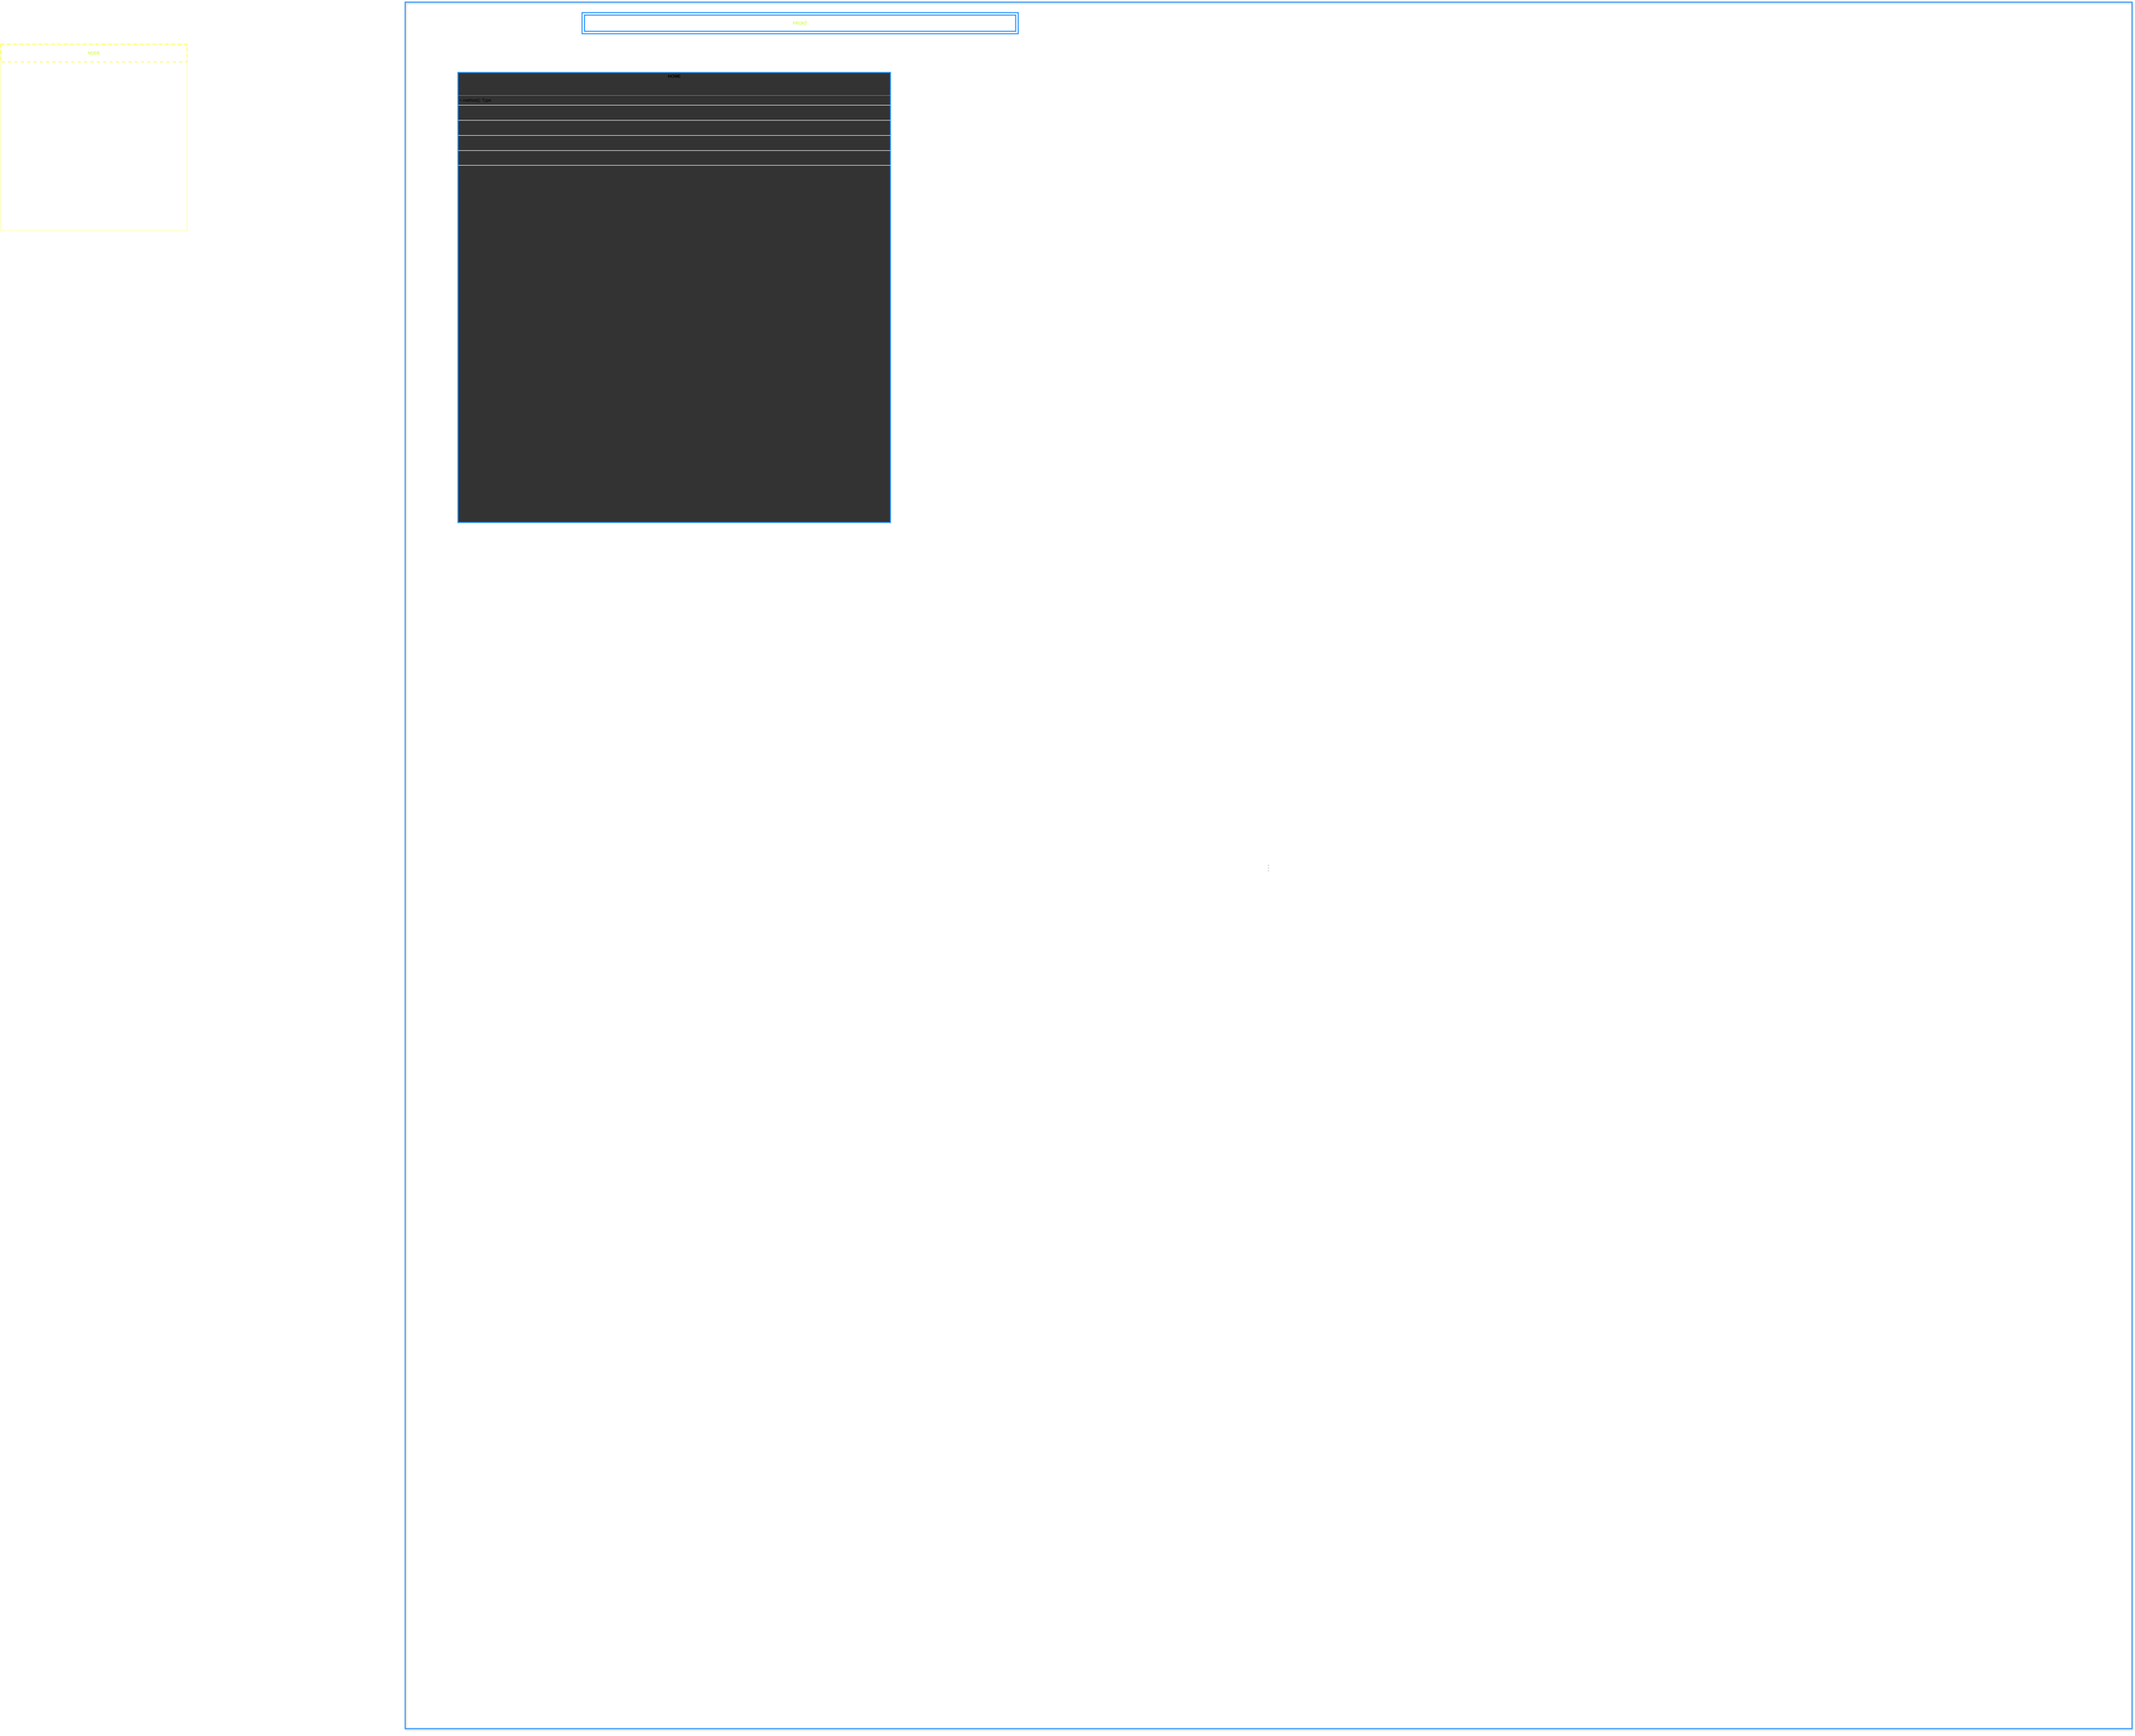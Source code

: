 <mxfile version="13.0.7" type="device"><diagram id="xf8C8UNon_qft2U-Arna" name="Страница 1"><mxGraphModel dx="3538" dy="2513" grid="1" gridSize="10" guides="1" tooltips="1" connect="1" arrows="1" fold="1" page="1" pageScale="1" pageWidth="827" pageHeight="1169" math="0" shadow="0"><root><mxCell id="0"/><mxCell id="1" parent="0"/><mxCell id="LLhAbgbEY5zvdwsMdw5X-43" value="" style="group" vertex="1" connectable="0" parent="1"><mxGeometry x="-1420" y="-960" width="540" height="530" as="geometry"/></mxCell><mxCell id="LLhAbgbEY5zvdwsMdw5X-42" value="" style="group" vertex="1" connectable="0" parent="LLhAbgbEY5zvdwsMdw5X-43"><mxGeometry width="540" height="530" as="geometry"/></mxCell><mxCell id="LLhAbgbEY5zvdwsMdw5X-41" value="" style="group" vertex="1" connectable="0" parent="LLhAbgbEY5zvdwsMdw5X-42"><mxGeometry width="540" height="530" as="geometry"/></mxCell><mxCell id="LLhAbgbEY5zvdwsMdw5X-40" value="NODE" style="html=1;rounded=0;shadow=0;glass=0;comic=0;strokeColor=#FFFF66;fillColor=none;gradientColor=none;fontColor=#C3FF00;dashed=1;strokeWidth=3;" vertex="1" parent="LLhAbgbEY5zvdwsMdw5X-41"><mxGeometry width="530" height="50" as="geometry"/></mxCell><mxCell id="LLhAbgbEY5zvdwsMdw5X-10" value="" style="whiteSpace=wrap;html=1;aspect=fixed;shadow=0;strokeColor=#FFFF66;fontColor=#000000;fillColor=none;glass=0;comic=0;rounded=0;gradientColor=#ffffff;" vertex="1" parent="LLhAbgbEY5zvdwsMdw5X-41"><mxGeometry width="530" height="530" as="geometry"/></mxCell><mxCell id="LLhAbgbEY5zvdwsMdw5X-71" value="" style="group" vertex="1" connectable="0" parent="1"><mxGeometry x="-330" y="-1080" width="4950" height="4930" as="geometry"/></mxCell><mxCell id="LLhAbgbEY5zvdwsMdw5X-67" value="" style="group" vertex="1" connectable="0" parent="LLhAbgbEY5zvdwsMdw5X-71"><mxGeometry x="570" y="180" width="4380" height="4750" as="geometry"/></mxCell><mxCell id="LLhAbgbEY5zvdwsMdw5X-68" value="" style="group" vertex="1" connectable="0" parent="LLhAbgbEY5zvdwsMdw5X-67"><mxGeometry x="-370" y="-10" width="4750" height="4760" as="geometry"/></mxCell><mxCell id="LLhAbgbEY5zvdwsMdw5X-62" value="&lt;p style=&quot;margin: 0px ; margin-top: 4px ; text-align: center&quot;&gt;&lt;b&gt;HOME&lt;/b&gt;&lt;/p&gt;&amp;nbsp;&lt;br&gt;&lt;table&gt;&lt;tbody&gt;&lt;tr&gt;&lt;td&gt;&lt;/td&gt;&lt;td&gt;&lt;/td&gt;&lt;td&gt;&lt;/td&gt;&lt;td&gt;&lt;/td&gt;&lt;td&gt;&lt;/td&gt;&lt;td&gt;&lt;/td&gt;&lt;/tr&gt;&lt;tr&gt;&lt;td&gt;&lt;/td&gt;&lt;td&gt;&lt;/td&gt;&lt;td&gt;&lt;/td&gt;&lt;td&gt;&lt;/td&gt;&lt;td&gt;&lt;/td&gt;&lt;td&gt;&lt;/td&gt;&lt;/tr&gt;&lt;tr&gt;&lt;td&gt;&lt;/td&gt;&lt;td&gt;&lt;/td&gt;&lt;td&gt;&lt;/td&gt;&lt;td&gt;&lt;/td&gt;&lt;td&gt;&lt;/td&gt;&lt;td&gt;&lt;/td&gt;&lt;/tr&gt;&lt;tr&gt;&lt;td&gt;&lt;/td&gt;&lt;td&gt;&lt;/td&gt;&lt;td&gt;&lt;/td&gt;&lt;td&gt;&lt;/td&gt;&lt;td&gt;&lt;/td&gt;&lt;td&gt;&lt;/td&gt;&lt;/tr&gt;&lt;tr&gt;&lt;td&gt;&lt;/td&gt;&lt;td&gt;&lt;/td&gt;&lt;td&gt;&lt;/td&gt;&lt;td&gt;&lt;/td&gt;&lt;td&gt;&lt;/td&gt;&lt;td&gt;&lt;/td&gt;&lt;/tr&gt;&lt;tr&gt;&lt;td&gt;&lt;/td&gt;&lt;td&gt;&lt;/td&gt;&lt;td&gt;&lt;/td&gt;&lt;td&gt;&lt;/td&gt;&lt;td&gt;&lt;/td&gt;&lt;td&gt;&lt;/td&gt;&lt;/tr&gt;&lt;/tbody&gt;&lt;/table&gt;&lt;hr size=&quot;1&quot;&gt;&lt;p style=&quot;margin: 0px ; margin-left: 4px&quot;&gt;+ method(): Type&lt;/p&gt;&lt;hr&gt;&lt;br&gt;&lt;br&gt;&lt;hr&gt;&lt;br&gt;&lt;br&gt;&lt;hr&gt;&lt;br&gt;&lt;br&gt;&lt;hr&gt;&lt;br&gt;&lt;br&gt;&lt;hr&gt;&amp;nbsp;" style="verticalAlign=top;align=left;overflow=fill;fontSize=12;fontFamily=Helvetica;html=1;rounded=0;shadow=0;glass=0;comic=0;strokeColor=#3399FF;strokeWidth=3;fillColor=#333333;gradientColor=none;imageAspect=1;" vertex="1" parent="LLhAbgbEY5zvdwsMdw5X-68"><mxGeometry x="10" y="30" width="1230" height="1280" as="geometry"/></mxCell><mxCell id="LLhAbgbEY5zvdwsMdw5X-70" value="" style="group" vertex="1" connectable="0" parent="LLhAbgbEY5zvdwsMdw5X-68"><mxGeometry x="-140" y="-170" width="4910" height="4910" as="geometry"/></mxCell><mxCell id="LLhAbgbEY5zvdwsMdw5X-46" value="&amp;nbsp;&lt;hr&gt;&lt;hr&gt;&lt;hr&gt;" style="whiteSpace=wrap;html=1;aspect=fixed;rounded=0;shadow=1;glass=0;comic=0;strokeColor=#3399FF;strokeWidth=3;fillColor=none;gradientColor=none;fontColor=#C3FF00;" vertex="1" parent="LLhAbgbEY5zvdwsMdw5X-70"><mxGeometry width="4910" height="4910" as="geometry"/></mxCell><mxCell id="LLhAbgbEY5zvdwsMdw5X-48" value="FRONT" style="shape=ext;margin=3;double=1;whiteSpace=wrap;html=1;align=center;rounded=0;shadow=0;glass=0;comic=0;strokeColor=#3399FF;strokeWidth=3;fillColor=none;gradientColor=none;fontColor=#C3FF00;" vertex="1" parent="LLhAbgbEY5zvdwsMdw5X-70"><mxGeometry x="503" y="30" width="1240" height="60" as="geometry"/></mxCell></root></mxGraphModel></diagram></mxfile>